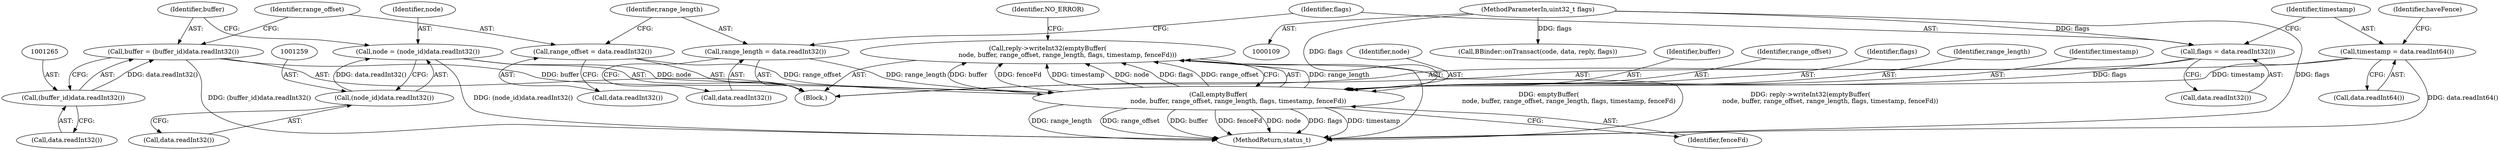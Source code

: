 digraph "0_Android_295c883fe3105b19bcd0f9e07d54c6b589fc5bff@API" {
"1001289" [label="(Call,reply->writeInt32(emptyBuffer(\n                    node, buffer, range_offset, range_length, flags, timestamp, fenceFd)))"];
"1001290" [label="(Call,emptyBuffer(\n                    node, buffer, range_offset, range_length, flags, timestamp, fenceFd))"];
"1001256" [label="(Call,node = (node_id)data.readInt32())"];
"1001258" [label="(Call,(node_id)data.readInt32())"];
"1001262" [label="(Call,buffer = (buffer_id)data.readInt32())"];
"1001264" [label="(Call,(buffer_id)data.readInt32())"];
"1001268" [label="(Call,range_offset = data.readInt32())"];
"1001272" [label="(Call,range_length = data.readInt32())"];
"1001276" [label="(Call,flags = data.readInt32())"];
"1000113" [label="(MethodParameterIn,uint32_t flags)"];
"1001280" [label="(Call,timestamp = data.readInt64())"];
"1001263" [label="(Identifier,buffer)"];
"1001274" [label="(Call,data.readInt32())"];
"1001276" [label="(Call,flags = data.readInt32())"];
"1001299" [label="(Identifier,NO_ERROR)"];
"1001289" [label="(Call,reply->writeInt32(emptyBuffer(\n                    node, buffer, range_offset, range_length, flags, timestamp, fenceFd)))"];
"1001290" [label="(Call,emptyBuffer(\n                    node, buffer, range_offset, range_length, flags, timestamp, fenceFd))"];
"1001291" [label="(Identifier,node)"];
"1001292" [label="(Identifier,buffer)"];
"1001285" [label="(Identifier,haveFence)"];
"1000113" [label="(MethodParameterIn,uint32_t flags)"];
"1001293" [label="(Identifier,range_offset)"];
"1001295" [label="(Identifier,flags)"];
"1001250" [label="(Block,)"];
"1001297" [label="(Identifier,fenceFd)"];
"1001264" [label="(Call,(buffer_id)data.readInt32())"];
"1001282" [label="(Call,data.readInt64())"];
"1001278" [label="(Call,data.readInt32())"];
"1001268" [label="(Call,range_offset = data.readInt32())"];
"1001257" [label="(Identifier,node)"];
"1001272" [label="(Call,range_length = data.readInt32())"];
"1001273" [label="(Identifier,range_length)"];
"1001281" [label="(Identifier,timestamp)"];
"1001294" [label="(Identifier,range_length)"];
"1001262" [label="(Call,buffer = (buffer_id)data.readInt32())"];
"1001266" [label="(Call,data.readInt32())"];
"1001258" [label="(Call,(node_id)data.readInt32())"];
"1001277" [label="(Identifier,flags)"];
"1001280" [label="(Call,timestamp = data.readInt64())"];
"1001260" [label="(Call,data.readInt32())"];
"1001256" [label="(Call,node = (node_id)data.readInt32())"];
"1001338" [label="(Call,BBinder::onTransact(code, data, reply, flags))"];
"1001269" [label="(Identifier,range_offset)"];
"1001296" [label="(Identifier,timestamp)"];
"1001270" [label="(Call,data.readInt32())"];
"1001343" [label="(MethodReturn,status_t)"];
"1001289" -> "1001250"  [label="AST: "];
"1001289" -> "1001290"  [label="CFG: "];
"1001290" -> "1001289"  [label="AST: "];
"1001299" -> "1001289"  [label="CFG: "];
"1001289" -> "1001343"  [label="DDG: emptyBuffer(\n                    node, buffer, range_offset, range_length, flags, timestamp, fenceFd)"];
"1001289" -> "1001343"  [label="DDG: reply->writeInt32(emptyBuffer(\n                    node, buffer, range_offset, range_length, flags, timestamp, fenceFd))"];
"1001290" -> "1001289"  [label="DDG: range_length"];
"1001290" -> "1001289"  [label="DDG: buffer"];
"1001290" -> "1001289"  [label="DDG: fenceFd"];
"1001290" -> "1001289"  [label="DDG: timestamp"];
"1001290" -> "1001289"  [label="DDG: node"];
"1001290" -> "1001289"  [label="DDG: flags"];
"1001290" -> "1001289"  [label="DDG: range_offset"];
"1001290" -> "1001297"  [label="CFG: "];
"1001291" -> "1001290"  [label="AST: "];
"1001292" -> "1001290"  [label="AST: "];
"1001293" -> "1001290"  [label="AST: "];
"1001294" -> "1001290"  [label="AST: "];
"1001295" -> "1001290"  [label="AST: "];
"1001296" -> "1001290"  [label="AST: "];
"1001297" -> "1001290"  [label="AST: "];
"1001290" -> "1001343"  [label="DDG: flags"];
"1001290" -> "1001343"  [label="DDG: timestamp"];
"1001290" -> "1001343"  [label="DDG: range_length"];
"1001290" -> "1001343"  [label="DDG: range_offset"];
"1001290" -> "1001343"  [label="DDG: buffer"];
"1001290" -> "1001343"  [label="DDG: fenceFd"];
"1001290" -> "1001343"  [label="DDG: node"];
"1001256" -> "1001290"  [label="DDG: node"];
"1001262" -> "1001290"  [label="DDG: buffer"];
"1001268" -> "1001290"  [label="DDG: range_offset"];
"1001272" -> "1001290"  [label="DDG: range_length"];
"1001276" -> "1001290"  [label="DDG: flags"];
"1000113" -> "1001290"  [label="DDG: flags"];
"1001280" -> "1001290"  [label="DDG: timestamp"];
"1001256" -> "1001250"  [label="AST: "];
"1001256" -> "1001258"  [label="CFG: "];
"1001257" -> "1001256"  [label="AST: "];
"1001258" -> "1001256"  [label="AST: "];
"1001263" -> "1001256"  [label="CFG: "];
"1001256" -> "1001343"  [label="DDG: (node_id)data.readInt32()"];
"1001258" -> "1001256"  [label="DDG: data.readInt32()"];
"1001258" -> "1001260"  [label="CFG: "];
"1001259" -> "1001258"  [label="AST: "];
"1001260" -> "1001258"  [label="AST: "];
"1001262" -> "1001250"  [label="AST: "];
"1001262" -> "1001264"  [label="CFG: "];
"1001263" -> "1001262"  [label="AST: "];
"1001264" -> "1001262"  [label="AST: "];
"1001269" -> "1001262"  [label="CFG: "];
"1001262" -> "1001343"  [label="DDG: (buffer_id)data.readInt32()"];
"1001264" -> "1001262"  [label="DDG: data.readInt32()"];
"1001264" -> "1001266"  [label="CFG: "];
"1001265" -> "1001264"  [label="AST: "];
"1001266" -> "1001264"  [label="AST: "];
"1001268" -> "1001250"  [label="AST: "];
"1001268" -> "1001270"  [label="CFG: "];
"1001269" -> "1001268"  [label="AST: "];
"1001270" -> "1001268"  [label="AST: "];
"1001273" -> "1001268"  [label="CFG: "];
"1001272" -> "1001250"  [label="AST: "];
"1001272" -> "1001274"  [label="CFG: "];
"1001273" -> "1001272"  [label="AST: "];
"1001274" -> "1001272"  [label="AST: "];
"1001277" -> "1001272"  [label="CFG: "];
"1001276" -> "1001250"  [label="AST: "];
"1001276" -> "1001278"  [label="CFG: "];
"1001277" -> "1001276"  [label="AST: "];
"1001278" -> "1001276"  [label="AST: "];
"1001281" -> "1001276"  [label="CFG: "];
"1000113" -> "1001276"  [label="DDG: flags"];
"1000113" -> "1000109"  [label="AST: "];
"1000113" -> "1001343"  [label="DDG: flags"];
"1000113" -> "1001338"  [label="DDG: flags"];
"1001280" -> "1001250"  [label="AST: "];
"1001280" -> "1001282"  [label="CFG: "];
"1001281" -> "1001280"  [label="AST: "];
"1001282" -> "1001280"  [label="AST: "];
"1001285" -> "1001280"  [label="CFG: "];
"1001280" -> "1001343"  [label="DDG: data.readInt64()"];
}
